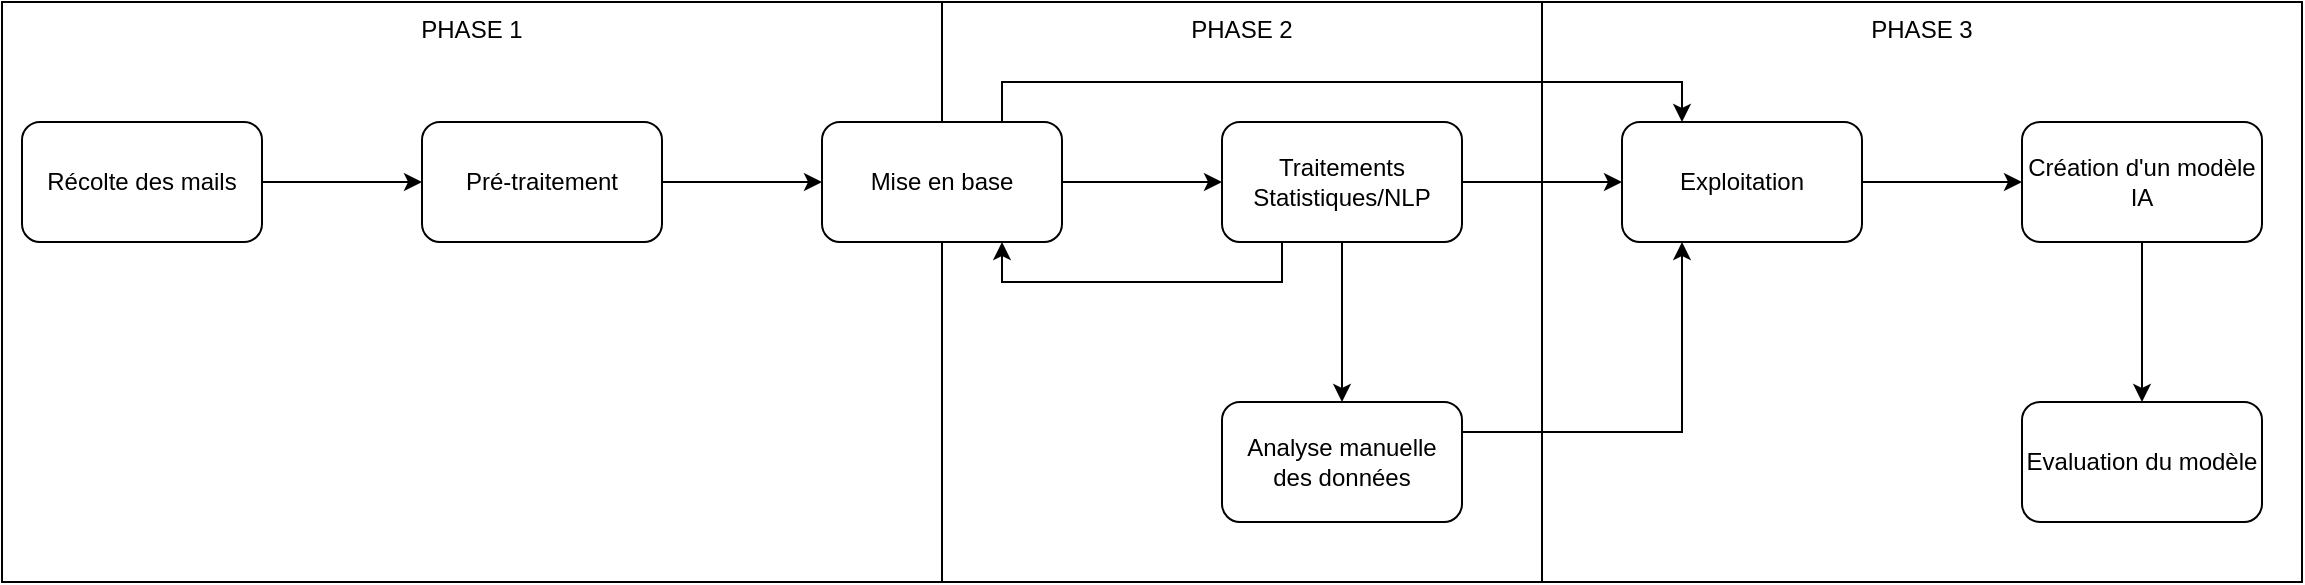 <mxfile version="20.3.0" type="device"><diagram id="C5RBs43oDa-KdzZeNtuy" name="Page-1"><mxGraphModel dx="1422" dy="857" grid="1" gridSize="10" guides="1" tooltips="1" connect="1" arrows="1" fold="1" page="1" pageScale="1" pageWidth="1169" pageHeight="827" math="0" shadow="0"><root><mxCell id="WIyWlLk6GJQsqaUBKTNV-0"/><mxCell id="WIyWlLk6GJQsqaUBKTNV-1" parent="WIyWlLk6GJQsqaUBKTNV-0"/><mxCell id="L9WLtch1rDYbj_43QbrF-14" value="PHASE 3" style="rounded=0;whiteSpace=wrap;html=1;verticalAlign=top;" vertex="1" parent="WIyWlLk6GJQsqaUBKTNV-1"><mxGeometry x="830" y="50" width="380" height="290" as="geometry"/></mxCell><mxCell id="L9WLtch1rDYbj_43QbrF-11" value="PHASE 2" style="rounded=0;whiteSpace=wrap;html=1;verticalAlign=top;" vertex="1" parent="WIyWlLk6GJQsqaUBKTNV-1"><mxGeometry x="530" y="50" width="300" height="290" as="geometry"/></mxCell><mxCell id="L9WLtch1rDYbj_43QbrF-5" value="PHASE 1" style="rounded=0;whiteSpace=wrap;html=1;verticalAlign=top;" vertex="1" parent="WIyWlLk6GJQsqaUBKTNV-1"><mxGeometry x="60" y="50" width="470" height="290" as="geometry"/></mxCell><mxCell id="L9WLtch1rDYbj_43QbrF-2" value="" style="edgeStyle=orthogonalEdgeStyle;rounded=0;orthogonalLoop=1;jettySize=auto;html=1;" edge="1" parent="WIyWlLk6GJQsqaUBKTNV-1" source="WIyWlLk6GJQsqaUBKTNV-3" target="L9WLtch1rDYbj_43QbrF-1"><mxGeometry relative="1" as="geometry"/></mxCell><mxCell id="WIyWlLk6GJQsqaUBKTNV-3" value="Récolte des mails" style="rounded=1;whiteSpace=wrap;html=1;fontSize=12;glass=0;strokeWidth=1;shadow=0;" parent="WIyWlLk6GJQsqaUBKTNV-1" vertex="1"><mxGeometry x="70" y="110" width="120" height="60" as="geometry"/></mxCell><mxCell id="L9WLtch1rDYbj_43QbrF-4" value="" style="edgeStyle=orthogonalEdgeStyle;rounded=0;orthogonalLoop=1;jettySize=auto;html=1;" edge="1" parent="WIyWlLk6GJQsqaUBKTNV-1" source="L9WLtch1rDYbj_43QbrF-1" target="L9WLtch1rDYbj_43QbrF-3"><mxGeometry relative="1" as="geometry"/></mxCell><mxCell id="L9WLtch1rDYbj_43QbrF-1" value="Pré-traitement" style="whiteSpace=wrap;html=1;rounded=1;glass=0;strokeWidth=1;shadow=0;" vertex="1" parent="WIyWlLk6GJQsqaUBKTNV-1"><mxGeometry x="270" y="110" width="120" height="60" as="geometry"/></mxCell><mxCell id="L9WLtch1rDYbj_43QbrF-8" value="" style="edgeStyle=orthogonalEdgeStyle;rounded=0;orthogonalLoop=1;jettySize=auto;html=1;" edge="1" parent="WIyWlLk6GJQsqaUBKTNV-1" source="L9WLtch1rDYbj_43QbrF-3" target="L9WLtch1rDYbj_43QbrF-7"><mxGeometry relative="1" as="geometry"/></mxCell><mxCell id="L9WLtch1rDYbj_43QbrF-17" style="edgeStyle=orthogonalEdgeStyle;rounded=0;orthogonalLoop=1;jettySize=auto;html=1;exitX=0.75;exitY=0;exitDx=0;exitDy=0;entryX=0.25;entryY=0;entryDx=0;entryDy=0;" edge="1" parent="WIyWlLk6GJQsqaUBKTNV-1" source="L9WLtch1rDYbj_43QbrF-3" target="L9WLtch1rDYbj_43QbrF-15"><mxGeometry relative="1" as="geometry"/></mxCell><mxCell id="L9WLtch1rDYbj_43QbrF-3" value="Mise en base" style="whiteSpace=wrap;html=1;rounded=1;glass=0;strokeWidth=1;shadow=0;" vertex="1" parent="WIyWlLk6GJQsqaUBKTNV-1"><mxGeometry x="470" y="110" width="120" height="60" as="geometry"/></mxCell><mxCell id="L9WLtch1rDYbj_43QbrF-13" style="edgeStyle=orthogonalEdgeStyle;rounded=0;orthogonalLoop=1;jettySize=auto;html=1;exitX=0.25;exitY=1;exitDx=0;exitDy=0;entryX=0.75;entryY=1;entryDx=0;entryDy=0;" edge="1" parent="WIyWlLk6GJQsqaUBKTNV-1" source="L9WLtch1rDYbj_43QbrF-7" target="L9WLtch1rDYbj_43QbrF-3"><mxGeometry relative="1" as="geometry"/></mxCell><mxCell id="L9WLtch1rDYbj_43QbrF-16" value="" style="edgeStyle=orthogonalEdgeStyle;rounded=0;orthogonalLoop=1;jettySize=auto;html=1;" edge="1" parent="WIyWlLk6GJQsqaUBKTNV-1" source="L9WLtch1rDYbj_43QbrF-7" target="L9WLtch1rDYbj_43QbrF-15"><mxGeometry relative="1" as="geometry"/></mxCell><mxCell id="L9WLtch1rDYbj_43QbrF-19" value="" style="edgeStyle=orthogonalEdgeStyle;rounded=0;orthogonalLoop=1;jettySize=auto;html=1;" edge="1" parent="WIyWlLk6GJQsqaUBKTNV-1" source="L9WLtch1rDYbj_43QbrF-7" target="L9WLtch1rDYbj_43QbrF-18"><mxGeometry relative="1" as="geometry"/></mxCell><mxCell id="L9WLtch1rDYbj_43QbrF-7" value="Traitements&lt;br&gt;Statistiques/NLP" style="whiteSpace=wrap;html=1;rounded=1;glass=0;strokeWidth=1;shadow=0;" vertex="1" parent="WIyWlLk6GJQsqaUBKTNV-1"><mxGeometry x="670" y="110" width="120" height="60" as="geometry"/></mxCell><mxCell id="L9WLtch1rDYbj_43QbrF-27" style="edgeStyle=orthogonalEdgeStyle;rounded=0;orthogonalLoop=1;jettySize=auto;html=1;exitX=1;exitY=0.5;exitDx=0;exitDy=0;entryX=0;entryY=0.5;entryDx=0;entryDy=0;" edge="1" parent="WIyWlLk6GJQsqaUBKTNV-1" source="L9WLtch1rDYbj_43QbrF-15" target="L9WLtch1rDYbj_43QbrF-21"><mxGeometry relative="1" as="geometry"/></mxCell><mxCell id="L9WLtch1rDYbj_43QbrF-15" value="Exploitation" style="whiteSpace=wrap;html=1;rounded=1;glass=0;strokeWidth=1;shadow=0;" vertex="1" parent="WIyWlLk6GJQsqaUBKTNV-1"><mxGeometry x="870" y="110" width="120" height="60" as="geometry"/></mxCell><mxCell id="L9WLtch1rDYbj_43QbrF-20" style="edgeStyle=orthogonalEdgeStyle;rounded=0;orthogonalLoop=1;jettySize=auto;html=1;exitX=1;exitY=0.25;exitDx=0;exitDy=0;entryX=0.25;entryY=1;entryDx=0;entryDy=0;" edge="1" parent="WIyWlLk6GJQsqaUBKTNV-1" source="L9WLtch1rDYbj_43QbrF-18" target="L9WLtch1rDYbj_43QbrF-15"><mxGeometry relative="1" as="geometry"/></mxCell><mxCell id="L9WLtch1rDYbj_43QbrF-18" value="Analyse manuelle&lt;br&gt;des données" style="whiteSpace=wrap;html=1;rounded=1;glass=0;strokeWidth=1;shadow=0;" vertex="1" parent="WIyWlLk6GJQsqaUBKTNV-1"><mxGeometry x="670" y="250" width="120" height="60" as="geometry"/></mxCell><mxCell id="L9WLtch1rDYbj_43QbrF-24" value="" style="edgeStyle=orthogonalEdgeStyle;rounded=0;orthogonalLoop=1;jettySize=auto;html=1;" edge="1" parent="WIyWlLk6GJQsqaUBKTNV-1" source="L9WLtch1rDYbj_43QbrF-21" target="L9WLtch1rDYbj_43QbrF-23"><mxGeometry relative="1" as="geometry"/></mxCell><mxCell id="L9WLtch1rDYbj_43QbrF-21" value="Création d'un modèle&lt;br&gt;IA" style="whiteSpace=wrap;html=1;rounded=1;glass=0;strokeWidth=1;shadow=0;" vertex="1" parent="WIyWlLk6GJQsqaUBKTNV-1"><mxGeometry x="1070" y="110" width="120" height="60" as="geometry"/></mxCell><mxCell id="L9WLtch1rDYbj_43QbrF-23" value="Evaluation du modèle" style="whiteSpace=wrap;html=1;rounded=1;glass=0;strokeWidth=1;shadow=0;" vertex="1" parent="WIyWlLk6GJQsqaUBKTNV-1"><mxGeometry x="1070" y="250" width="120" height="60" as="geometry"/></mxCell></root></mxGraphModel></diagram></mxfile>